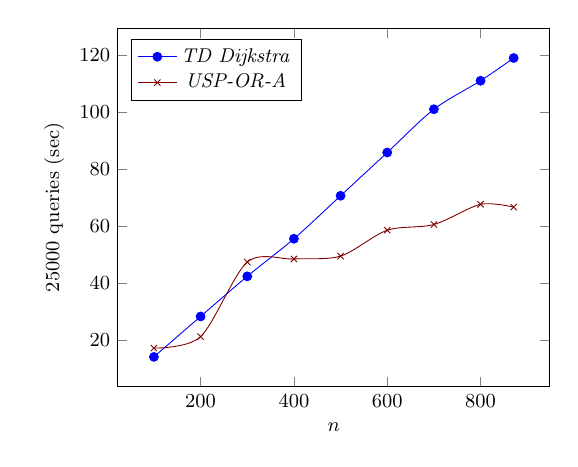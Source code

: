 \tikzstyle{textstyle}=[font=\fontsize{9}{9}\selectfont]
\begin{tikzpicture}[textstyle, scale=0.8]
    \begin{axis}[
        xlabel={$n$},
        ylabel={$25000$ queries (sec)},
		legend pos=north west
        ]
        
    \addplot[smooth,mark=*,color=blue] plot coordinates {
		(100,14.1)
		(200,28.3)
		(300,42.4)
		(400,55.6)
		(500,70.7)
		(600,85.9)
		(700,101.1)
		(800,111.1)
		(871,119.1)
    };
    \addlegendentry{\textit{TD Dijkstra}}
    
    \addplot[smooth,mark=x,color=black!50!red] plot coordinates {
		(100,17.2)
		(200,21.2)
		(300,47.4)
		(400,48.5)
		(500,49.5)
		(600,58.6)
		(700,60.6)
		(800,67.7)
		(871,66.7)
    };
    \addlegendentry{\textit{USP-OR-A}}
    
    \end{axis}
\end{tikzpicture}
